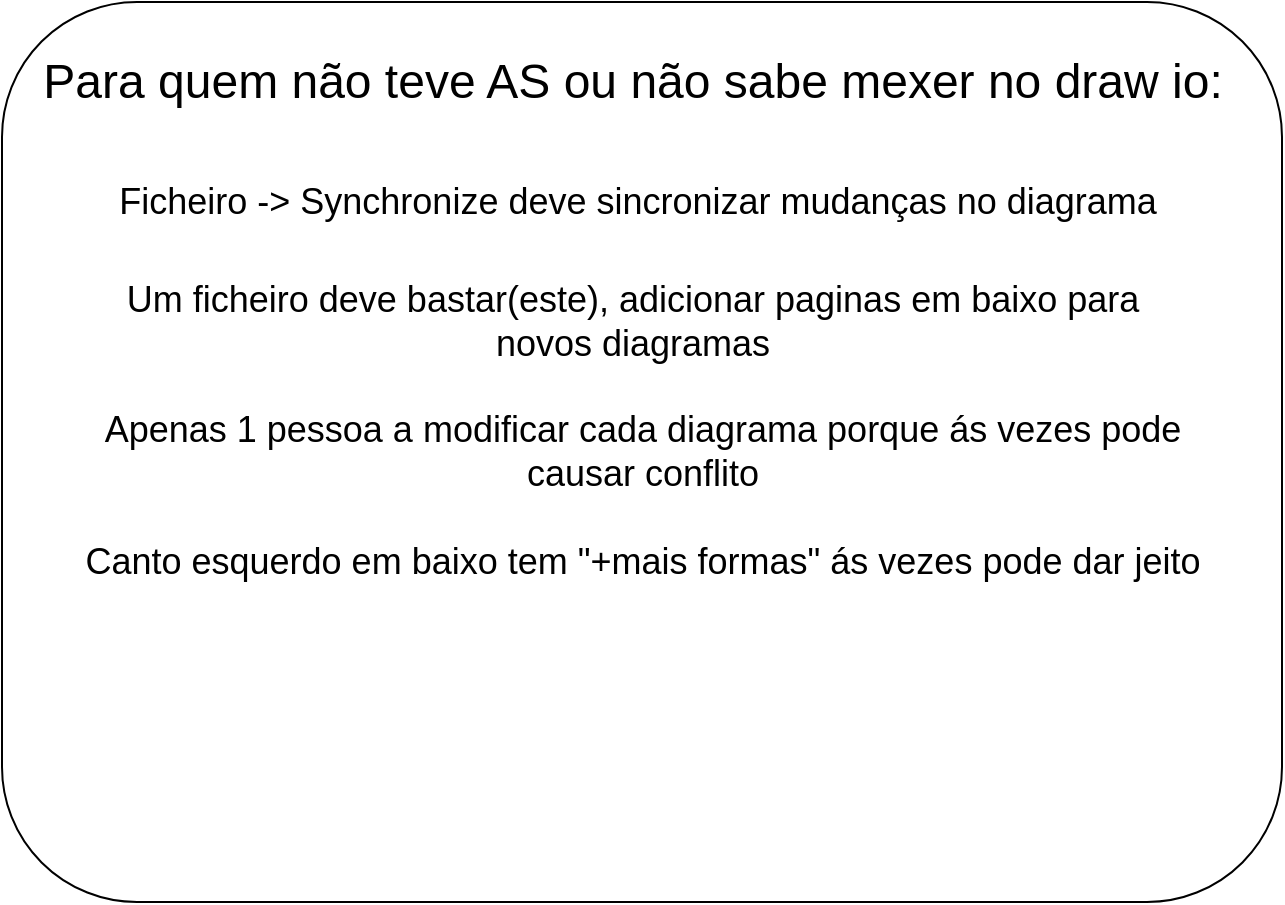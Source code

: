 <mxfile version="20.2.3" type="device" pages="2"><diagram id="7WicKJX5F9ElFmplOFZr" name="Página-1"><mxGraphModel dx="1108" dy="553" grid="1" gridSize="10" guides="1" tooltips="1" connect="1" arrows="1" fold="1" page="1" pageScale="1" pageWidth="827" pageHeight="1169" math="0" shadow="0"><root><mxCell id="0"/><mxCell id="1" parent="0"/><mxCell id="O5u2mvG3aOEI3E9vUGBt-1" value="" style="rounded=1;whiteSpace=wrap;html=1;" vertex="1" parent="1"><mxGeometry x="94" y="50" width="640" height="450" as="geometry"/></mxCell><mxCell id="baKScLoSnGyql4C4cu87-2" value="Ficheiro -&amp;gt; Synchronize deve sincronizar mudanças no diagrama&amp;nbsp;" style="text;html=1;align=center;verticalAlign=middle;resizable=0;points=[];autosize=1;strokeColor=none;fillColor=none;fontSize=18;" vertex="1" parent="1"><mxGeometry x="139" y="130" width="550" height="40" as="geometry"/></mxCell><mxCell id="baKScLoSnGyql4C4cu87-3" value="Um ficheiro deve bastar(este), adicionar paginas em baixo para &lt;br&gt;novos diagramas" style="text;html=1;align=center;verticalAlign=middle;resizable=0;points=[];autosize=1;strokeColor=none;fillColor=none;fontSize=18;" vertex="1" parent="1"><mxGeometry x="144" y="180" width="530" height="60" as="geometry"/></mxCell><mxCell id="baKScLoSnGyql4C4cu87-4" value="Apenas 1 pessoa a modificar cada diagrama porque ás vezes pode &lt;br&gt;causar conflito" style="text;html=1;align=center;verticalAlign=middle;resizable=0;points=[];autosize=1;strokeColor=none;fillColor=none;fontSize=18;" vertex="1" parent="1"><mxGeometry x="134" y="245" width="560" height="60" as="geometry"/></mxCell><mxCell id="baKScLoSnGyql4C4cu87-5" value="Canto esquerdo em baixo tem &quot;+mais formas&quot; ás vezes pode dar jeito" style="text;html=1;align=center;verticalAlign=middle;resizable=0;points=[];autosize=1;strokeColor=none;fillColor=none;fontSize=18;" vertex="1" parent="1"><mxGeometry x="124" y="310" width="580" height="40" as="geometry"/></mxCell><mxCell id="baKScLoSnGyql4C4cu87-6" value="&lt;font style=&quot;font-size: 24px;&quot;&gt;Para quem não teve AS ou não sabe mexer no draw io:&lt;/font&gt;" style="text;html=1;align=center;verticalAlign=middle;resizable=0;points=[];autosize=1;strokeColor=none;fillColor=none;fontSize=18;" vertex="1" parent="1"><mxGeometry x="104" y="70" width="610" height="40" as="geometry"/></mxCell></root></mxGraphModel></diagram><diagram id="_k-QPL3jJZi_mpoFWdNj" name="Página-2"><mxGraphModel dx="1108" dy="553" grid="1" gridSize="10" guides="1" tooltips="1" connect="1" arrows="1" fold="1" page="1" pageScale="1" pageWidth="827" pageHeight="1169" math="0" shadow="0"><root><mxCell id="0"/><mxCell id="1" parent="0"/></root></mxGraphModel></diagram></mxfile>